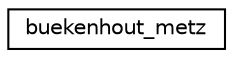 digraph "Graphical Class Hierarchy"
{
  edge [fontname="Helvetica",fontsize="10",labelfontname="Helvetica",labelfontsize="10"];
  node [fontname="Helvetica",fontsize="10",shape=record];
  rankdir="LR";
  Node0 [label="buekenhout_metz",height=0.2,width=0.4,color="black", fillcolor="white", style="filled",URL="$d8/d98/classbuekenhout__metz.html"];
}
